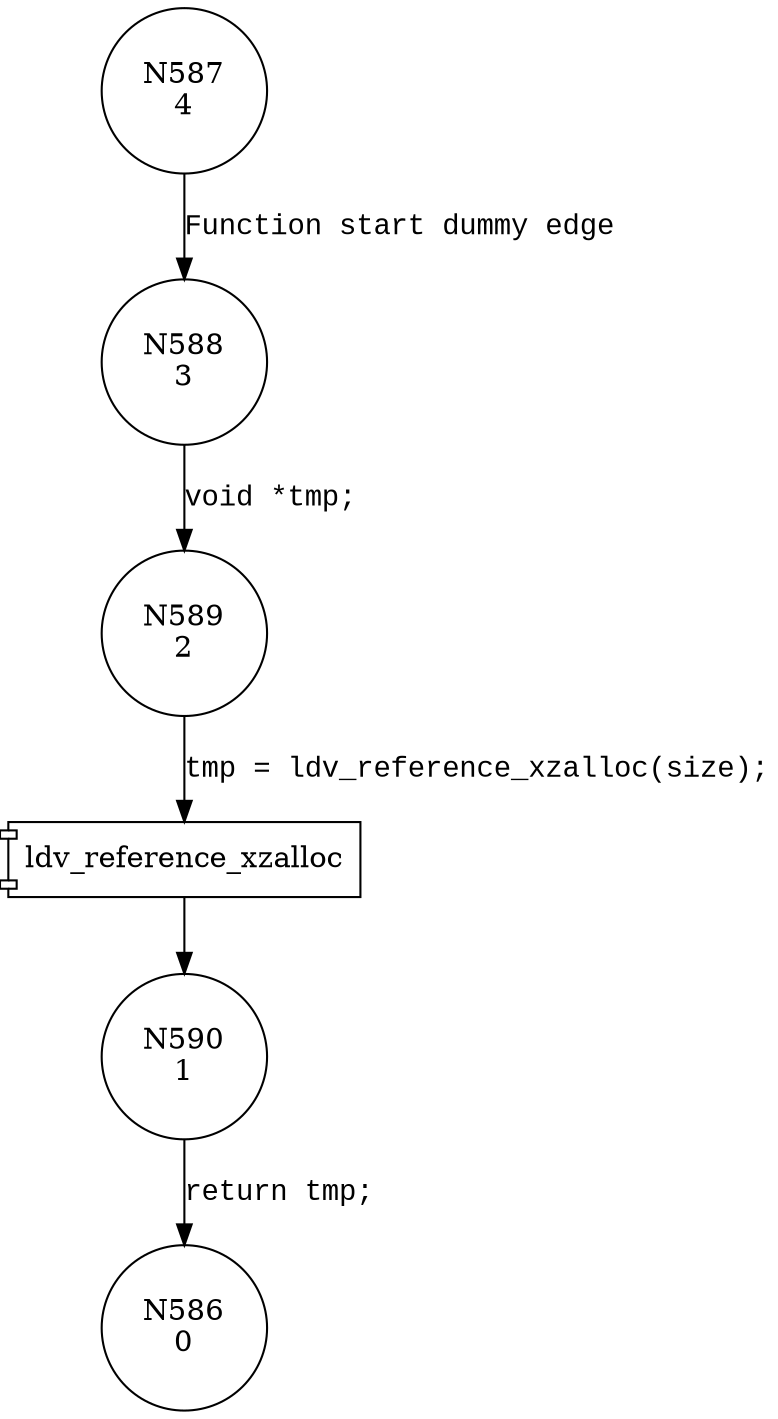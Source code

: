 digraph ldv_xzalloc {
587 [shape="circle" label="N587\n4"]
588 [shape="circle" label="N588\n3"]
589 [shape="circle" label="N589\n2"]
590 [shape="circle" label="N590\n1"]
586 [shape="circle" label="N586\n0"]
587 -> 588 [label="Function start dummy edge" fontname="Courier New"]
100032 [shape="component" label="ldv_reference_xzalloc"]
589 -> 100032 [label="tmp = ldv_reference_xzalloc(size);" fontname="Courier New"]
100032 -> 590 [label="" fontname="Courier New"]
588 -> 589 [label="void *tmp;" fontname="Courier New"]
590 -> 586 [label="return tmp;" fontname="Courier New"]
}